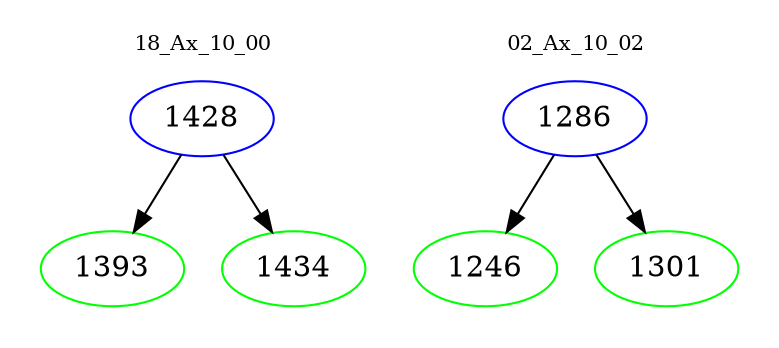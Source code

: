 digraph{
subgraph cluster_0 {
color = white
label = "18_Ax_10_00";
fontsize=10;
T0_1428 [label="1428", color="blue"]
T0_1428 -> T0_1393 [color="black"]
T0_1393 [label="1393", color="green"]
T0_1428 -> T0_1434 [color="black"]
T0_1434 [label="1434", color="green"]
}
subgraph cluster_1 {
color = white
label = "02_Ax_10_02";
fontsize=10;
T1_1286 [label="1286", color="blue"]
T1_1286 -> T1_1246 [color="black"]
T1_1246 [label="1246", color="green"]
T1_1286 -> T1_1301 [color="black"]
T1_1301 [label="1301", color="green"]
}
}
